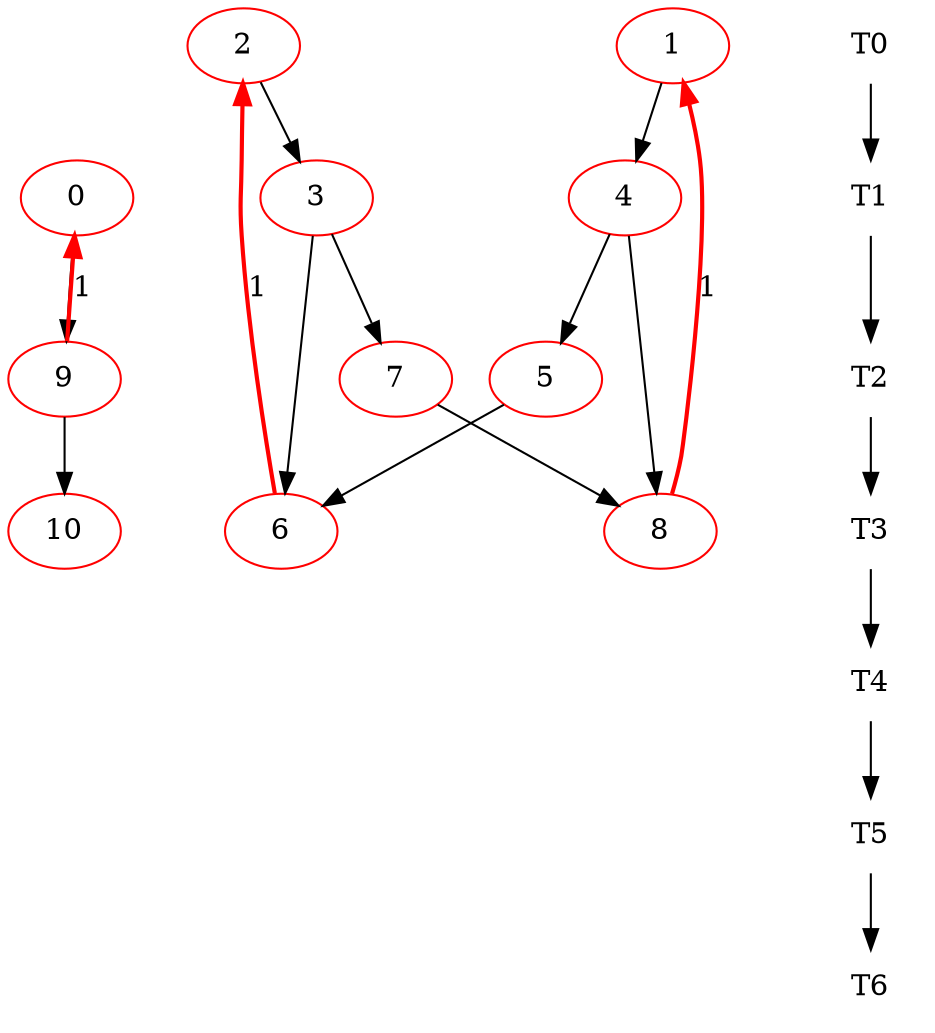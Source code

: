 digraph ALAP { 
{
0 [color=red ];

1 [color=red ];

2 [color=red ];

3 [color=red ];

4 [color=red ];

5 [color=red ];

6 [color=red ];

7 [color=red ];

8 [color=red ];

9 [color=red ];

10 [color=red ];
9 -> 0 [style=bold, color=red, label=1] 
8 -> 1 [style=bold, color=red, label=1] 
6 -> 2 [style=bold, color=red, label=1] 
2 -> 3
1 -> 4
4 -> 5
5 -> 6
3 -> 6
3 -> 7
4 -> 8
7 -> 8
0 -> 9
9 -> 10

}

{
 node [shape=plaintext]; 
 T0  -> T1 -> T2 -> T3 -> T4 -> T5 -> T6;
}{ rank = source; 
T0;
 }; 
{ rank = same; 
1; 2; T0;
 }; 
{ rank = same; 
0; 3; 4; T1;
 }; 
{ rank = same; 
5; 7; 9; T2;
 }; 
{ rank = same; 
6; 8; 10; T3;
 }; 
{ rank = same; 

 }; 
{ rank = same; 

 }; 
{ rank = same; 

 }; 

}